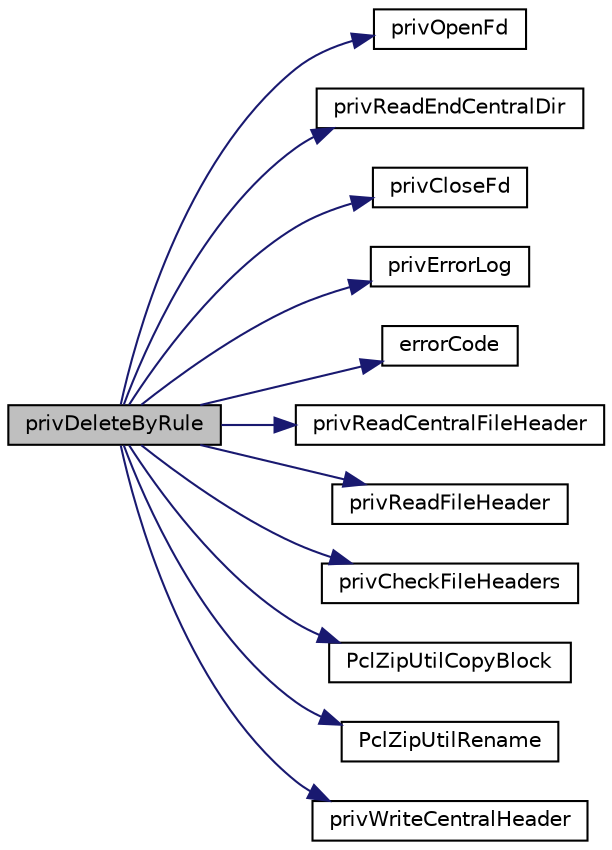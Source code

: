 digraph "privDeleteByRule"
{
  edge [fontname="Helvetica",fontsize="10",labelfontname="Helvetica",labelfontsize="10"];
  node [fontname="Helvetica",fontsize="10",shape=record];
  rankdir="LR";
  Node109 [label="privDeleteByRule",height=0.2,width=0.4,color="black", fillcolor="grey75", style="filled", fontcolor="black"];
  Node109 -> Node110 [color="midnightblue",fontsize="10",style="solid",fontname="Helvetica"];
  Node110 [label="privOpenFd",height=0.2,width=0.4,color="black", fillcolor="white", style="filled",URL="$class_pcl_zip.html#a1c9851530af54963f6b6f7b53074f450"];
  Node109 -> Node111 [color="midnightblue",fontsize="10",style="solid",fontname="Helvetica"];
  Node111 [label="privReadEndCentralDir",height=0.2,width=0.4,color="black", fillcolor="white", style="filled",URL="$class_pcl_zip.html#a909c911c7006522fbd26911b4fc78c38"];
  Node109 -> Node112 [color="midnightblue",fontsize="10",style="solid",fontname="Helvetica"];
  Node112 [label="privCloseFd",height=0.2,width=0.4,color="black", fillcolor="white", style="filled",URL="$class_pcl_zip.html#a683080eec974cf312e0af3bab9f375a7"];
  Node109 -> Node113 [color="midnightblue",fontsize="10",style="solid",fontname="Helvetica"];
  Node113 [label="privErrorLog",height=0.2,width=0.4,color="black", fillcolor="white", style="filled",URL="$class_pcl_zip.html#ae93909de718392884b09bd46fb8f7249"];
  Node109 -> Node114 [color="midnightblue",fontsize="10",style="solid",fontname="Helvetica"];
  Node114 [label="errorCode",height=0.2,width=0.4,color="black", fillcolor="white", style="filled",URL="$class_pcl_zip.html#a928a98b280c4dd8971ce6998eb157409"];
  Node109 -> Node115 [color="midnightblue",fontsize="10",style="solid",fontname="Helvetica"];
  Node115 [label="privReadCentralFileHeader",height=0.2,width=0.4,color="black", fillcolor="white", style="filled",URL="$class_pcl_zip.html#a1c466fd714e5e340e5557c5964b7ee59"];
  Node109 -> Node116 [color="midnightblue",fontsize="10",style="solid",fontname="Helvetica"];
  Node116 [label="privReadFileHeader",height=0.2,width=0.4,color="black", fillcolor="white", style="filled",URL="$class_pcl_zip.html#ab8a4754ff888b3b86fc0753bcca2c60e"];
  Node109 -> Node117 [color="midnightblue",fontsize="10",style="solid",fontname="Helvetica"];
  Node117 [label="privCheckFileHeaders",height=0.2,width=0.4,color="black", fillcolor="white", style="filled",URL="$class_pcl_zip.html#ac787ad20a377ce09581b5cbdcf6d0825"];
  Node109 -> Node118 [color="midnightblue",fontsize="10",style="solid",fontname="Helvetica"];
  Node118 [label="PclZipUtilCopyBlock",height=0.2,width=0.4,color="black", fillcolor="white", style="filled",URL="$pclzip_8lib_8php.html#a9283c0c91e2f3643ca27578cb6f3fd1a"];
  Node109 -> Node119 [color="midnightblue",fontsize="10",style="solid",fontname="Helvetica"];
  Node119 [label="PclZipUtilRename",height=0.2,width=0.4,color="black", fillcolor="white", style="filled",URL="$pclzip_8lib_8php.html#aaaf7ff21f2b8f58333ffcfe5c48ac95f"];
  Node109 -> Node120 [color="midnightblue",fontsize="10",style="solid",fontname="Helvetica"];
  Node120 [label="privWriteCentralHeader",height=0.2,width=0.4,color="black", fillcolor="white", style="filled",URL="$class_pcl_zip.html#a5dfd63643d219cbee51462ca1ee6114f"];
}
